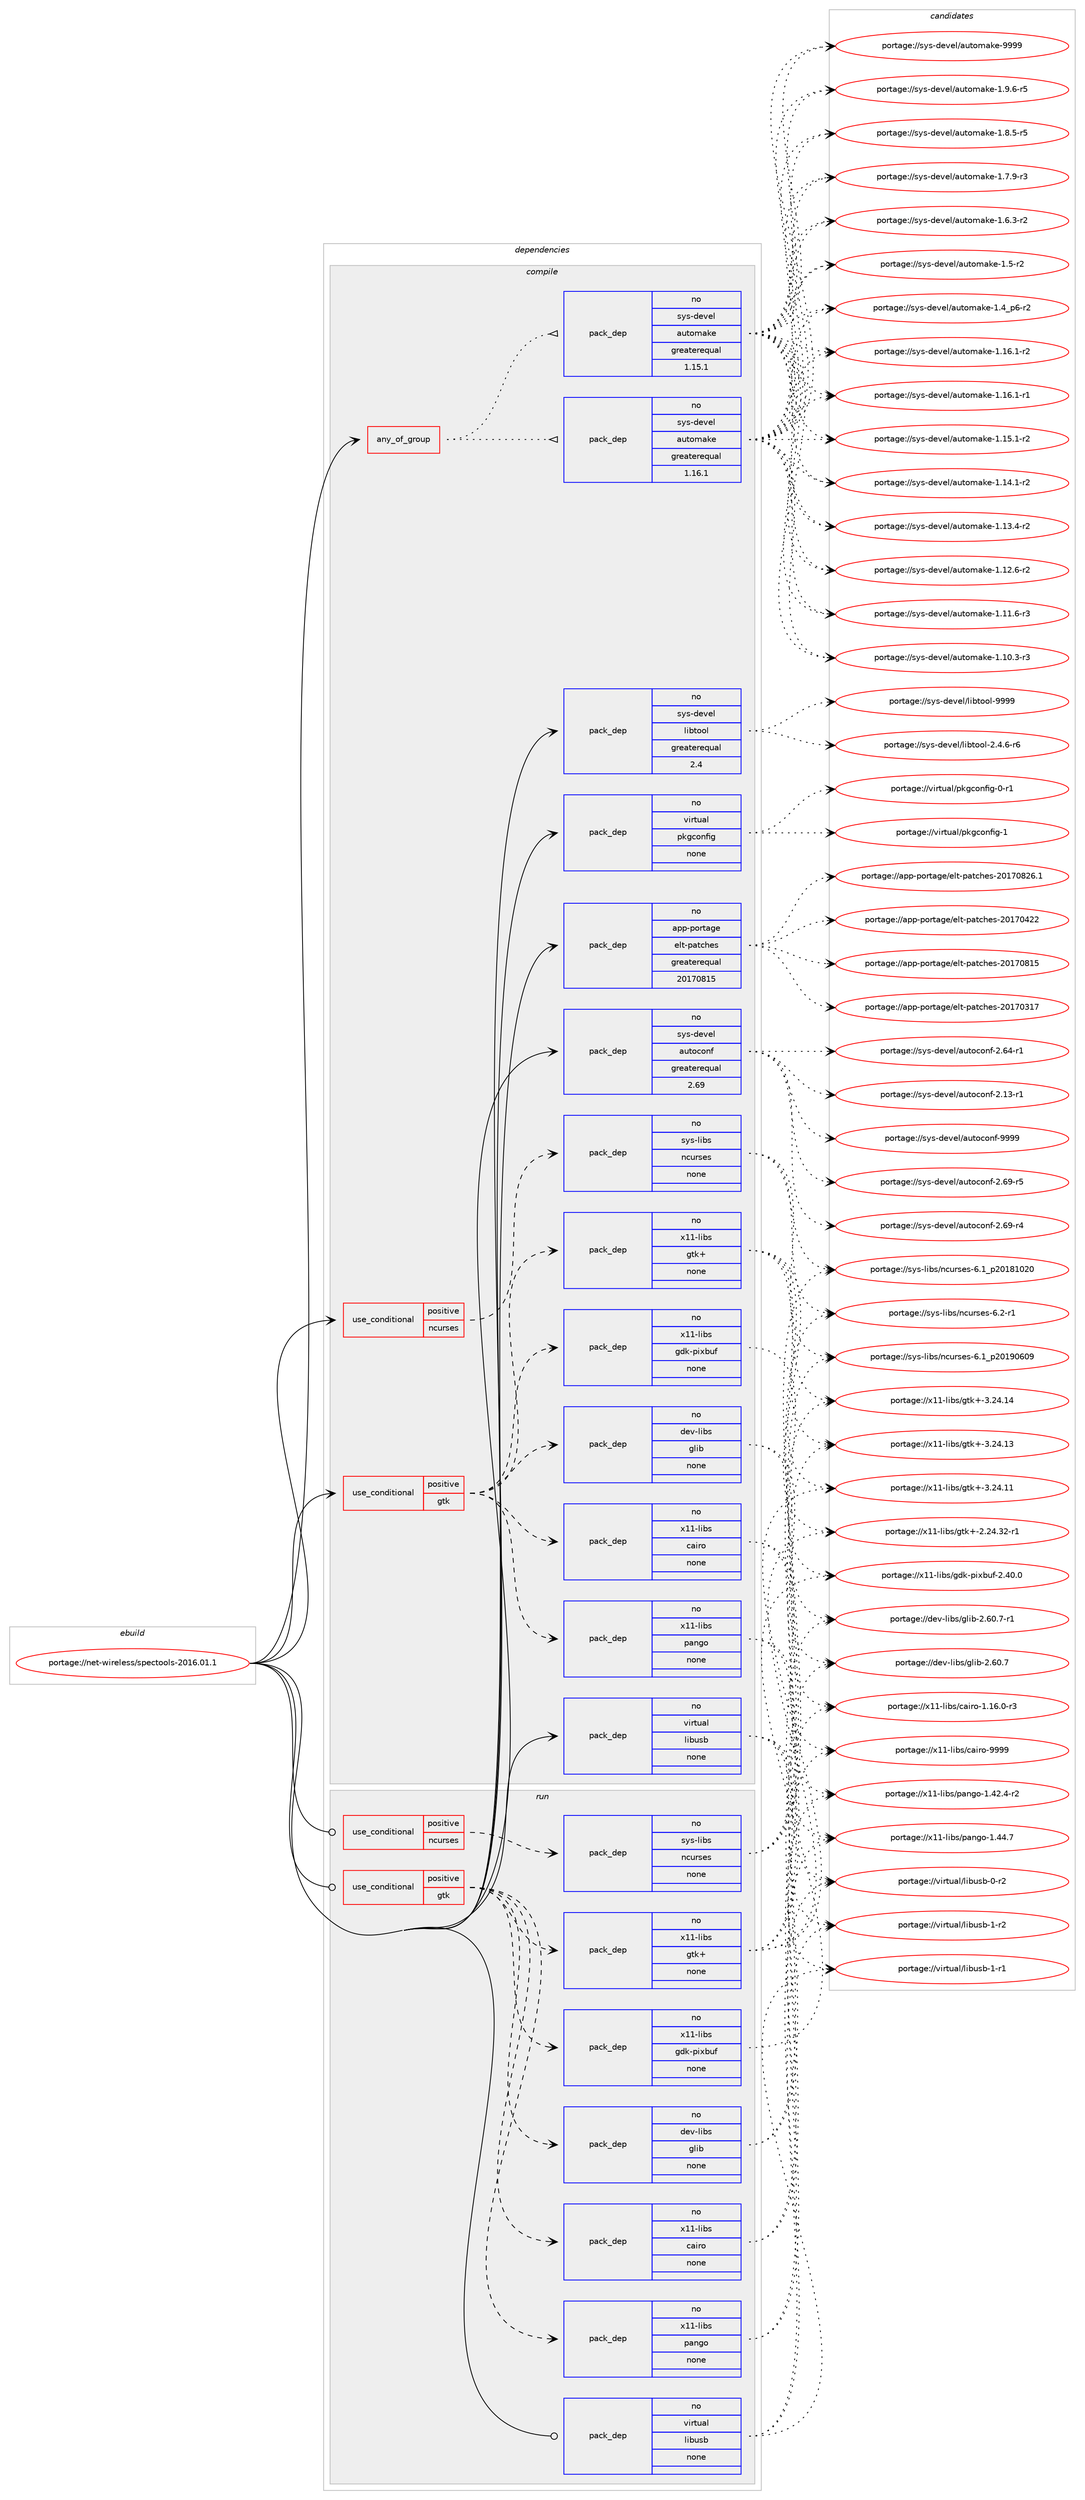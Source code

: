 digraph prolog {

# *************
# Graph options
# *************

newrank=true;
concentrate=true;
compound=true;
graph [rankdir=LR,fontname=Helvetica,fontsize=10,ranksep=1.5];#, ranksep=2.5, nodesep=0.2];
edge  [arrowhead=vee];
node  [fontname=Helvetica,fontsize=10];

# **********
# The ebuild
# **********

subgraph cluster_leftcol {
color=gray;
rank=same;
label=<<i>ebuild</i>>;
id [label="portage://net-wireless/spectools-2016.01.1", color=red, width=4, href="../net-wireless/spectools-2016.01.1.svg"];
}

# ****************
# The dependencies
# ****************

subgraph cluster_midcol {
color=gray;
label=<<i>dependencies</i>>;
subgraph cluster_compile {
fillcolor="#eeeeee";
style=filled;
label=<<i>compile</i>>;
subgraph any1684 {
dependency106167 [label=<<TABLE BORDER="0" CELLBORDER="1" CELLSPACING="0" CELLPADDING="4"><TR><TD CELLPADDING="10">any_of_group</TD></TR></TABLE>>, shape=none, color=red];subgraph pack83614 {
dependency106168 [label=<<TABLE BORDER="0" CELLBORDER="1" CELLSPACING="0" CELLPADDING="4" WIDTH="220"><TR><TD ROWSPAN="6" CELLPADDING="30">pack_dep</TD></TR><TR><TD WIDTH="110">no</TD></TR><TR><TD>sys-devel</TD></TR><TR><TD>automake</TD></TR><TR><TD>greaterequal</TD></TR><TR><TD>1.16.1</TD></TR></TABLE>>, shape=none, color=blue];
}
dependency106167:e -> dependency106168:w [weight=20,style="dotted",arrowhead="oinv"];
subgraph pack83615 {
dependency106169 [label=<<TABLE BORDER="0" CELLBORDER="1" CELLSPACING="0" CELLPADDING="4" WIDTH="220"><TR><TD ROWSPAN="6" CELLPADDING="30">pack_dep</TD></TR><TR><TD WIDTH="110">no</TD></TR><TR><TD>sys-devel</TD></TR><TR><TD>automake</TD></TR><TR><TD>greaterequal</TD></TR><TR><TD>1.15.1</TD></TR></TABLE>>, shape=none, color=blue];
}
dependency106167:e -> dependency106169:w [weight=20,style="dotted",arrowhead="oinv"];
}
id:e -> dependency106167:w [weight=20,style="solid",arrowhead="vee"];
subgraph cond20778 {
dependency106170 [label=<<TABLE BORDER="0" CELLBORDER="1" CELLSPACING="0" CELLPADDING="4"><TR><TD ROWSPAN="3" CELLPADDING="10">use_conditional</TD></TR><TR><TD>positive</TD></TR><TR><TD>gtk</TD></TR></TABLE>>, shape=none, color=red];
subgraph pack83616 {
dependency106171 [label=<<TABLE BORDER="0" CELLBORDER="1" CELLSPACING="0" CELLPADDING="4" WIDTH="220"><TR><TD ROWSPAN="6" CELLPADDING="30">pack_dep</TD></TR><TR><TD WIDTH="110">no</TD></TR><TR><TD>x11-libs</TD></TR><TR><TD>gtk+</TD></TR><TR><TD>none</TD></TR><TR><TD></TD></TR></TABLE>>, shape=none, color=blue];
}
dependency106170:e -> dependency106171:w [weight=20,style="dashed",arrowhead="vee"];
subgraph pack83617 {
dependency106172 [label=<<TABLE BORDER="0" CELLBORDER="1" CELLSPACING="0" CELLPADDING="4" WIDTH="220"><TR><TD ROWSPAN="6" CELLPADDING="30">pack_dep</TD></TR><TR><TD WIDTH="110">no</TD></TR><TR><TD>x11-libs</TD></TR><TR><TD>cairo</TD></TR><TR><TD>none</TD></TR><TR><TD></TD></TR></TABLE>>, shape=none, color=blue];
}
dependency106170:e -> dependency106172:w [weight=20,style="dashed",arrowhead="vee"];
subgraph pack83618 {
dependency106173 [label=<<TABLE BORDER="0" CELLBORDER="1" CELLSPACING="0" CELLPADDING="4" WIDTH="220"><TR><TD ROWSPAN="6" CELLPADDING="30">pack_dep</TD></TR><TR><TD WIDTH="110">no</TD></TR><TR><TD>x11-libs</TD></TR><TR><TD>gdk-pixbuf</TD></TR><TR><TD>none</TD></TR><TR><TD></TD></TR></TABLE>>, shape=none, color=blue];
}
dependency106170:e -> dependency106173:w [weight=20,style="dashed",arrowhead="vee"];
subgraph pack83619 {
dependency106174 [label=<<TABLE BORDER="0" CELLBORDER="1" CELLSPACING="0" CELLPADDING="4" WIDTH="220"><TR><TD ROWSPAN="6" CELLPADDING="30">pack_dep</TD></TR><TR><TD WIDTH="110">no</TD></TR><TR><TD>x11-libs</TD></TR><TR><TD>pango</TD></TR><TR><TD>none</TD></TR><TR><TD></TD></TR></TABLE>>, shape=none, color=blue];
}
dependency106170:e -> dependency106174:w [weight=20,style="dashed",arrowhead="vee"];
subgraph pack83620 {
dependency106175 [label=<<TABLE BORDER="0" CELLBORDER="1" CELLSPACING="0" CELLPADDING="4" WIDTH="220"><TR><TD ROWSPAN="6" CELLPADDING="30">pack_dep</TD></TR><TR><TD WIDTH="110">no</TD></TR><TR><TD>dev-libs</TD></TR><TR><TD>glib</TD></TR><TR><TD>none</TD></TR><TR><TD></TD></TR></TABLE>>, shape=none, color=blue];
}
dependency106170:e -> dependency106175:w [weight=20,style="dashed",arrowhead="vee"];
}
id:e -> dependency106170:w [weight=20,style="solid",arrowhead="vee"];
subgraph cond20779 {
dependency106176 [label=<<TABLE BORDER="0" CELLBORDER="1" CELLSPACING="0" CELLPADDING="4"><TR><TD ROWSPAN="3" CELLPADDING="10">use_conditional</TD></TR><TR><TD>positive</TD></TR><TR><TD>ncurses</TD></TR></TABLE>>, shape=none, color=red];
subgraph pack83621 {
dependency106177 [label=<<TABLE BORDER="0" CELLBORDER="1" CELLSPACING="0" CELLPADDING="4" WIDTH="220"><TR><TD ROWSPAN="6" CELLPADDING="30">pack_dep</TD></TR><TR><TD WIDTH="110">no</TD></TR><TR><TD>sys-libs</TD></TR><TR><TD>ncurses</TD></TR><TR><TD>none</TD></TR><TR><TD></TD></TR></TABLE>>, shape=none, color=blue];
}
dependency106176:e -> dependency106177:w [weight=20,style="dashed",arrowhead="vee"];
}
id:e -> dependency106176:w [weight=20,style="solid",arrowhead="vee"];
subgraph pack83622 {
dependency106178 [label=<<TABLE BORDER="0" CELLBORDER="1" CELLSPACING="0" CELLPADDING="4" WIDTH="220"><TR><TD ROWSPAN="6" CELLPADDING="30">pack_dep</TD></TR><TR><TD WIDTH="110">no</TD></TR><TR><TD>app-portage</TD></TR><TR><TD>elt-patches</TD></TR><TR><TD>greaterequal</TD></TR><TR><TD>20170815</TD></TR></TABLE>>, shape=none, color=blue];
}
id:e -> dependency106178:w [weight=20,style="solid",arrowhead="vee"];
subgraph pack83623 {
dependency106179 [label=<<TABLE BORDER="0" CELLBORDER="1" CELLSPACING="0" CELLPADDING="4" WIDTH="220"><TR><TD ROWSPAN="6" CELLPADDING="30">pack_dep</TD></TR><TR><TD WIDTH="110">no</TD></TR><TR><TD>sys-devel</TD></TR><TR><TD>autoconf</TD></TR><TR><TD>greaterequal</TD></TR><TR><TD>2.69</TD></TR></TABLE>>, shape=none, color=blue];
}
id:e -> dependency106179:w [weight=20,style="solid",arrowhead="vee"];
subgraph pack83624 {
dependency106180 [label=<<TABLE BORDER="0" CELLBORDER="1" CELLSPACING="0" CELLPADDING="4" WIDTH="220"><TR><TD ROWSPAN="6" CELLPADDING="30">pack_dep</TD></TR><TR><TD WIDTH="110">no</TD></TR><TR><TD>sys-devel</TD></TR><TR><TD>libtool</TD></TR><TR><TD>greaterequal</TD></TR><TR><TD>2.4</TD></TR></TABLE>>, shape=none, color=blue];
}
id:e -> dependency106180:w [weight=20,style="solid",arrowhead="vee"];
subgraph pack83625 {
dependency106181 [label=<<TABLE BORDER="0" CELLBORDER="1" CELLSPACING="0" CELLPADDING="4" WIDTH="220"><TR><TD ROWSPAN="6" CELLPADDING="30">pack_dep</TD></TR><TR><TD WIDTH="110">no</TD></TR><TR><TD>virtual</TD></TR><TR><TD>libusb</TD></TR><TR><TD>none</TD></TR><TR><TD></TD></TR></TABLE>>, shape=none, color=blue];
}
id:e -> dependency106181:w [weight=20,style="solid",arrowhead="vee"];
subgraph pack83626 {
dependency106182 [label=<<TABLE BORDER="0" CELLBORDER="1" CELLSPACING="0" CELLPADDING="4" WIDTH="220"><TR><TD ROWSPAN="6" CELLPADDING="30">pack_dep</TD></TR><TR><TD WIDTH="110">no</TD></TR><TR><TD>virtual</TD></TR><TR><TD>pkgconfig</TD></TR><TR><TD>none</TD></TR><TR><TD></TD></TR></TABLE>>, shape=none, color=blue];
}
id:e -> dependency106182:w [weight=20,style="solid",arrowhead="vee"];
}
subgraph cluster_compileandrun {
fillcolor="#eeeeee";
style=filled;
label=<<i>compile and run</i>>;
}
subgraph cluster_run {
fillcolor="#eeeeee";
style=filled;
label=<<i>run</i>>;
subgraph cond20780 {
dependency106183 [label=<<TABLE BORDER="0" CELLBORDER="1" CELLSPACING="0" CELLPADDING="4"><TR><TD ROWSPAN="3" CELLPADDING="10">use_conditional</TD></TR><TR><TD>positive</TD></TR><TR><TD>gtk</TD></TR></TABLE>>, shape=none, color=red];
subgraph pack83627 {
dependency106184 [label=<<TABLE BORDER="0" CELLBORDER="1" CELLSPACING="0" CELLPADDING="4" WIDTH="220"><TR><TD ROWSPAN="6" CELLPADDING="30">pack_dep</TD></TR><TR><TD WIDTH="110">no</TD></TR><TR><TD>x11-libs</TD></TR><TR><TD>gtk+</TD></TR><TR><TD>none</TD></TR><TR><TD></TD></TR></TABLE>>, shape=none, color=blue];
}
dependency106183:e -> dependency106184:w [weight=20,style="dashed",arrowhead="vee"];
subgraph pack83628 {
dependency106185 [label=<<TABLE BORDER="0" CELLBORDER="1" CELLSPACING="0" CELLPADDING="4" WIDTH="220"><TR><TD ROWSPAN="6" CELLPADDING="30">pack_dep</TD></TR><TR><TD WIDTH="110">no</TD></TR><TR><TD>x11-libs</TD></TR><TR><TD>cairo</TD></TR><TR><TD>none</TD></TR><TR><TD></TD></TR></TABLE>>, shape=none, color=blue];
}
dependency106183:e -> dependency106185:w [weight=20,style="dashed",arrowhead="vee"];
subgraph pack83629 {
dependency106186 [label=<<TABLE BORDER="0" CELLBORDER="1" CELLSPACING="0" CELLPADDING="4" WIDTH="220"><TR><TD ROWSPAN="6" CELLPADDING="30">pack_dep</TD></TR><TR><TD WIDTH="110">no</TD></TR><TR><TD>x11-libs</TD></TR><TR><TD>gdk-pixbuf</TD></TR><TR><TD>none</TD></TR><TR><TD></TD></TR></TABLE>>, shape=none, color=blue];
}
dependency106183:e -> dependency106186:w [weight=20,style="dashed",arrowhead="vee"];
subgraph pack83630 {
dependency106187 [label=<<TABLE BORDER="0" CELLBORDER="1" CELLSPACING="0" CELLPADDING="4" WIDTH="220"><TR><TD ROWSPAN="6" CELLPADDING="30">pack_dep</TD></TR><TR><TD WIDTH="110">no</TD></TR><TR><TD>x11-libs</TD></TR><TR><TD>pango</TD></TR><TR><TD>none</TD></TR><TR><TD></TD></TR></TABLE>>, shape=none, color=blue];
}
dependency106183:e -> dependency106187:w [weight=20,style="dashed",arrowhead="vee"];
subgraph pack83631 {
dependency106188 [label=<<TABLE BORDER="0" CELLBORDER="1" CELLSPACING="0" CELLPADDING="4" WIDTH="220"><TR><TD ROWSPAN="6" CELLPADDING="30">pack_dep</TD></TR><TR><TD WIDTH="110">no</TD></TR><TR><TD>dev-libs</TD></TR><TR><TD>glib</TD></TR><TR><TD>none</TD></TR><TR><TD></TD></TR></TABLE>>, shape=none, color=blue];
}
dependency106183:e -> dependency106188:w [weight=20,style="dashed",arrowhead="vee"];
}
id:e -> dependency106183:w [weight=20,style="solid",arrowhead="odot"];
subgraph cond20781 {
dependency106189 [label=<<TABLE BORDER="0" CELLBORDER="1" CELLSPACING="0" CELLPADDING="4"><TR><TD ROWSPAN="3" CELLPADDING="10">use_conditional</TD></TR><TR><TD>positive</TD></TR><TR><TD>ncurses</TD></TR></TABLE>>, shape=none, color=red];
subgraph pack83632 {
dependency106190 [label=<<TABLE BORDER="0" CELLBORDER="1" CELLSPACING="0" CELLPADDING="4" WIDTH="220"><TR><TD ROWSPAN="6" CELLPADDING="30">pack_dep</TD></TR><TR><TD WIDTH="110">no</TD></TR><TR><TD>sys-libs</TD></TR><TR><TD>ncurses</TD></TR><TR><TD>none</TD></TR><TR><TD></TD></TR></TABLE>>, shape=none, color=blue];
}
dependency106189:e -> dependency106190:w [weight=20,style="dashed",arrowhead="vee"];
}
id:e -> dependency106189:w [weight=20,style="solid",arrowhead="odot"];
subgraph pack83633 {
dependency106191 [label=<<TABLE BORDER="0" CELLBORDER="1" CELLSPACING="0" CELLPADDING="4" WIDTH="220"><TR><TD ROWSPAN="6" CELLPADDING="30">pack_dep</TD></TR><TR><TD WIDTH="110">no</TD></TR><TR><TD>virtual</TD></TR><TR><TD>libusb</TD></TR><TR><TD>none</TD></TR><TR><TD></TD></TR></TABLE>>, shape=none, color=blue];
}
id:e -> dependency106191:w [weight=20,style="solid",arrowhead="odot"];
}
}

# **************
# The candidates
# **************

subgraph cluster_choices {
rank=same;
color=gray;
label=<<i>candidates</i>>;

subgraph choice83614 {
color=black;
nodesep=1;
choice115121115451001011181011084797117116111109971071014557575757 [label="portage://sys-devel/automake-9999", color=red, width=4,href="../sys-devel/automake-9999.svg"];
choice115121115451001011181011084797117116111109971071014549465746544511453 [label="portage://sys-devel/automake-1.9.6-r5", color=red, width=4,href="../sys-devel/automake-1.9.6-r5.svg"];
choice115121115451001011181011084797117116111109971071014549465646534511453 [label="portage://sys-devel/automake-1.8.5-r5", color=red, width=4,href="../sys-devel/automake-1.8.5-r5.svg"];
choice115121115451001011181011084797117116111109971071014549465546574511451 [label="portage://sys-devel/automake-1.7.9-r3", color=red, width=4,href="../sys-devel/automake-1.7.9-r3.svg"];
choice115121115451001011181011084797117116111109971071014549465446514511450 [label="portage://sys-devel/automake-1.6.3-r2", color=red, width=4,href="../sys-devel/automake-1.6.3-r2.svg"];
choice11512111545100101118101108479711711611110997107101454946534511450 [label="portage://sys-devel/automake-1.5-r2", color=red, width=4,href="../sys-devel/automake-1.5-r2.svg"];
choice115121115451001011181011084797117116111109971071014549465295112544511450 [label="portage://sys-devel/automake-1.4_p6-r2", color=red, width=4,href="../sys-devel/automake-1.4_p6-r2.svg"];
choice11512111545100101118101108479711711611110997107101454946495446494511450 [label="portage://sys-devel/automake-1.16.1-r2", color=red, width=4,href="../sys-devel/automake-1.16.1-r2.svg"];
choice11512111545100101118101108479711711611110997107101454946495446494511449 [label="portage://sys-devel/automake-1.16.1-r1", color=red, width=4,href="../sys-devel/automake-1.16.1-r1.svg"];
choice11512111545100101118101108479711711611110997107101454946495346494511450 [label="portage://sys-devel/automake-1.15.1-r2", color=red, width=4,href="../sys-devel/automake-1.15.1-r2.svg"];
choice11512111545100101118101108479711711611110997107101454946495246494511450 [label="portage://sys-devel/automake-1.14.1-r2", color=red, width=4,href="../sys-devel/automake-1.14.1-r2.svg"];
choice11512111545100101118101108479711711611110997107101454946495146524511450 [label="portage://sys-devel/automake-1.13.4-r2", color=red, width=4,href="../sys-devel/automake-1.13.4-r2.svg"];
choice11512111545100101118101108479711711611110997107101454946495046544511450 [label="portage://sys-devel/automake-1.12.6-r2", color=red, width=4,href="../sys-devel/automake-1.12.6-r2.svg"];
choice11512111545100101118101108479711711611110997107101454946494946544511451 [label="portage://sys-devel/automake-1.11.6-r3", color=red, width=4,href="../sys-devel/automake-1.11.6-r3.svg"];
choice11512111545100101118101108479711711611110997107101454946494846514511451 [label="portage://sys-devel/automake-1.10.3-r3", color=red, width=4,href="../sys-devel/automake-1.10.3-r3.svg"];
dependency106168:e -> choice115121115451001011181011084797117116111109971071014557575757:w [style=dotted,weight="100"];
dependency106168:e -> choice115121115451001011181011084797117116111109971071014549465746544511453:w [style=dotted,weight="100"];
dependency106168:e -> choice115121115451001011181011084797117116111109971071014549465646534511453:w [style=dotted,weight="100"];
dependency106168:e -> choice115121115451001011181011084797117116111109971071014549465546574511451:w [style=dotted,weight="100"];
dependency106168:e -> choice115121115451001011181011084797117116111109971071014549465446514511450:w [style=dotted,weight="100"];
dependency106168:e -> choice11512111545100101118101108479711711611110997107101454946534511450:w [style=dotted,weight="100"];
dependency106168:e -> choice115121115451001011181011084797117116111109971071014549465295112544511450:w [style=dotted,weight="100"];
dependency106168:e -> choice11512111545100101118101108479711711611110997107101454946495446494511450:w [style=dotted,weight="100"];
dependency106168:e -> choice11512111545100101118101108479711711611110997107101454946495446494511449:w [style=dotted,weight="100"];
dependency106168:e -> choice11512111545100101118101108479711711611110997107101454946495346494511450:w [style=dotted,weight="100"];
dependency106168:e -> choice11512111545100101118101108479711711611110997107101454946495246494511450:w [style=dotted,weight="100"];
dependency106168:e -> choice11512111545100101118101108479711711611110997107101454946495146524511450:w [style=dotted,weight="100"];
dependency106168:e -> choice11512111545100101118101108479711711611110997107101454946495046544511450:w [style=dotted,weight="100"];
dependency106168:e -> choice11512111545100101118101108479711711611110997107101454946494946544511451:w [style=dotted,weight="100"];
dependency106168:e -> choice11512111545100101118101108479711711611110997107101454946494846514511451:w [style=dotted,weight="100"];
}
subgraph choice83615 {
color=black;
nodesep=1;
choice115121115451001011181011084797117116111109971071014557575757 [label="portage://sys-devel/automake-9999", color=red, width=4,href="../sys-devel/automake-9999.svg"];
choice115121115451001011181011084797117116111109971071014549465746544511453 [label="portage://sys-devel/automake-1.9.6-r5", color=red, width=4,href="../sys-devel/automake-1.9.6-r5.svg"];
choice115121115451001011181011084797117116111109971071014549465646534511453 [label="portage://sys-devel/automake-1.8.5-r5", color=red, width=4,href="../sys-devel/automake-1.8.5-r5.svg"];
choice115121115451001011181011084797117116111109971071014549465546574511451 [label="portage://sys-devel/automake-1.7.9-r3", color=red, width=4,href="../sys-devel/automake-1.7.9-r3.svg"];
choice115121115451001011181011084797117116111109971071014549465446514511450 [label="portage://sys-devel/automake-1.6.3-r2", color=red, width=4,href="../sys-devel/automake-1.6.3-r2.svg"];
choice11512111545100101118101108479711711611110997107101454946534511450 [label="portage://sys-devel/automake-1.5-r2", color=red, width=4,href="../sys-devel/automake-1.5-r2.svg"];
choice115121115451001011181011084797117116111109971071014549465295112544511450 [label="portage://sys-devel/automake-1.4_p6-r2", color=red, width=4,href="../sys-devel/automake-1.4_p6-r2.svg"];
choice11512111545100101118101108479711711611110997107101454946495446494511450 [label="portage://sys-devel/automake-1.16.1-r2", color=red, width=4,href="../sys-devel/automake-1.16.1-r2.svg"];
choice11512111545100101118101108479711711611110997107101454946495446494511449 [label="portage://sys-devel/automake-1.16.1-r1", color=red, width=4,href="../sys-devel/automake-1.16.1-r1.svg"];
choice11512111545100101118101108479711711611110997107101454946495346494511450 [label="portage://sys-devel/automake-1.15.1-r2", color=red, width=4,href="../sys-devel/automake-1.15.1-r2.svg"];
choice11512111545100101118101108479711711611110997107101454946495246494511450 [label="portage://sys-devel/automake-1.14.1-r2", color=red, width=4,href="../sys-devel/automake-1.14.1-r2.svg"];
choice11512111545100101118101108479711711611110997107101454946495146524511450 [label="portage://sys-devel/automake-1.13.4-r2", color=red, width=4,href="../sys-devel/automake-1.13.4-r2.svg"];
choice11512111545100101118101108479711711611110997107101454946495046544511450 [label="portage://sys-devel/automake-1.12.6-r2", color=red, width=4,href="../sys-devel/automake-1.12.6-r2.svg"];
choice11512111545100101118101108479711711611110997107101454946494946544511451 [label="portage://sys-devel/automake-1.11.6-r3", color=red, width=4,href="../sys-devel/automake-1.11.6-r3.svg"];
choice11512111545100101118101108479711711611110997107101454946494846514511451 [label="portage://sys-devel/automake-1.10.3-r3", color=red, width=4,href="../sys-devel/automake-1.10.3-r3.svg"];
dependency106169:e -> choice115121115451001011181011084797117116111109971071014557575757:w [style=dotted,weight="100"];
dependency106169:e -> choice115121115451001011181011084797117116111109971071014549465746544511453:w [style=dotted,weight="100"];
dependency106169:e -> choice115121115451001011181011084797117116111109971071014549465646534511453:w [style=dotted,weight="100"];
dependency106169:e -> choice115121115451001011181011084797117116111109971071014549465546574511451:w [style=dotted,weight="100"];
dependency106169:e -> choice115121115451001011181011084797117116111109971071014549465446514511450:w [style=dotted,weight="100"];
dependency106169:e -> choice11512111545100101118101108479711711611110997107101454946534511450:w [style=dotted,weight="100"];
dependency106169:e -> choice115121115451001011181011084797117116111109971071014549465295112544511450:w [style=dotted,weight="100"];
dependency106169:e -> choice11512111545100101118101108479711711611110997107101454946495446494511450:w [style=dotted,weight="100"];
dependency106169:e -> choice11512111545100101118101108479711711611110997107101454946495446494511449:w [style=dotted,weight="100"];
dependency106169:e -> choice11512111545100101118101108479711711611110997107101454946495346494511450:w [style=dotted,weight="100"];
dependency106169:e -> choice11512111545100101118101108479711711611110997107101454946495246494511450:w [style=dotted,weight="100"];
dependency106169:e -> choice11512111545100101118101108479711711611110997107101454946495146524511450:w [style=dotted,weight="100"];
dependency106169:e -> choice11512111545100101118101108479711711611110997107101454946495046544511450:w [style=dotted,weight="100"];
dependency106169:e -> choice11512111545100101118101108479711711611110997107101454946494946544511451:w [style=dotted,weight="100"];
dependency106169:e -> choice11512111545100101118101108479711711611110997107101454946494846514511451:w [style=dotted,weight="100"];
}
subgraph choice83616 {
color=black;
nodesep=1;
choice1204949451081059811547103116107434551465052464952 [label="portage://x11-libs/gtk+-3.24.14", color=red, width=4,href="../x11-libs/gtk+-3.24.14.svg"];
choice1204949451081059811547103116107434551465052464951 [label="portage://x11-libs/gtk+-3.24.13", color=red, width=4,href="../x11-libs/gtk+-3.24.13.svg"];
choice1204949451081059811547103116107434551465052464949 [label="portage://x11-libs/gtk+-3.24.11", color=red, width=4,href="../x11-libs/gtk+-3.24.11.svg"];
choice12049494510810598115471031161074345504650524651504511449 [label="portage://x11-libs/gtk+-2.24.32-r1", color=red, width=4,href="../x11-libs/gtk+-2.24.32-r1.svg"];
dependency106171:e -> choice1204949451081059811547103116107434551465052464952:w [style=dotted,weight="100"];
dependency106171:e -> choice1204949451081059811547103116107434551465052464951:w [style=dotted,weight="100"];
dependency106171:e -> choice1204949451081059811547103116107434551465052464949:w [style=dotted,weight="100"];
dependency106171:e -> choice12049494510810598115471031161074345504650524651504511449:w [style=dotted,weight="100"];
}
subgraph choice83617 {
color=black;
nodesep=1;
choice120494945108105981154799971051141114557575757 [label="portage://x11-libs/cairo-9999", color=red, width=4,href="../x11-libs/cairo-9999.svg"];
choice12049494510810598115479997105114111454946495446484511451 [label="portage://x11-libs/cairo-1.16.0-r3", color=red, width=4,href="../x11-libs/cairo-1.16.0-r3.svg"];
dependency106172:e -> choice120494945108105981154799971051141114557575757:w [style=dotted,weight="100"];
dependency106172:e -> choice12049494510810598115479997105114111454946495446484511451:w [style=dotted,weight="100"];
}
subgraph choice83618 {
color=black;
nodesep=1;
choice1204949451081059811547103100107451121051209811710245504652484648 [label="portage://x11-libs/gdk-pixbuf-2.40.0", color=red, width=4,href="../x11-libs/gdk-pixbuf-2.40.0.svg"];
dependency106173:e -> choice1204949451081059811547103100107451121051209811710245504652484648:w [style=dotted,weight="100"];
}
subgraph choice83619 {
color=black;
nodesep=1;
choice12049494510810598115471129711010311145494652524655 [label="portage://x11-libs/pango-1.44.7", color=red, width=4,href="../x11-libs/pango-1.44.7.svg"];
choice120494945108105981154711297110103111454946525046524511450 [label="portage://x11-libs/pango-1.42.4-r2", color=red, width=4,href="../x11-libs/pango-1.42.4-r2.svg"];
dependency106174:e -> choice12049494510810598115471129711010311145494652524655:w [style=dotted,weight="100"];
dependency106174:e -> choice120494945108105981154711297110103111454946525046524511450:w [style=dotted,weight="100"];
}
subgraph choice83620 {
color=black;
nodesep=1;
choice10010111845108105981154710310810598455046544846554511449 [label="portage://dev-libs/glib-2.60.7-r1", color=red, width=4,href="../dev-libs/glib-2.60.7-r1.svg"];
choice1001011184510810598115471031081059845504654484655 [label="portage://dev-libs/glib-2.60.7", color=red, width=4,href="../dev-libs/glib-2.60.7.svg"];
dependency106175:e -> choice10010111845108105981154710310810598455046544846554511449:w [style=dotted,weight="100"];
dependency106175:e -> choice1001011184510810598115471031081059845504654484655:w [style=dotted,weight="100"];
}
subgraph choice83621 {
color=black;
nodesep=1;
choice11512111545108105981154711099117114115101115455446504511449 [label="portage://sys-libs/ncurses-6.2-r1", color=red, width=4,href="../sys-libs/ncurses-6.2-r1.svg"];
choice1151211154510810598115471109911711411510111545544649951125048495748544857 [label="portage://sys-libs/ncurses-6.1_p20190609", color=red, width=4,href="../sys-libs/ncurses-6.1_p20190609.svg"];
choice1151211154510810598115471109911711411510111545544649951125048495649485048 [label="portage://sys-libs/ncurses-6.1_p20181020", color=red, width=4,href="../sys-libs/ncurses-6.1_p20181020.svg"];
dependency106177:e -> choice11512111545108105981154711099117114115101115455446504511449:w [style=dotted,weight="100"];
dependency106177:e -> choice1151211154510810598115471109911711411510111545544649951125048495748544857:w [style=dotted,weight="100"];
dependency106177:e -> choice1151211154510810598115471109911711411510111545544649951125048495649485048:w [style=dotted,weight="100"];
}
subgraph choice83622 {
color=black;
nodesep=1;
choice971121124511211111411697103101471011081164511297116991041011154550484955485650544649 [label="portage://app-portage/elt-patches-20170826.1", color=red, width=4,href="../app-portage/elt-patches-20170826.1.svg"];
choice97112112451121111141169710310147101108116451129711699104101115455048495548564953 [label="portage://app-portage/elt-patches-20170815", color=red, width=4,href="../app-portage/elt-patches-20170815.svg"];
choice97112112451121111141169710310147101108116451129711699104101115455048495548525050 [label="portage://app-portage/elt-patches-20170422", color=red, width=4,href="../app-portage/elt-patches-20170422.svg"];
choice97112112451121111141169710310147101108116451129711699104101115455048495548514955 [label="portage://app-portage/elt-patches-20170317", color=red, width=4,href="../app-portage/elt-patches-20170317.svg"];
dependency106178:e -> choice971121124511211111411697103101471011081164511297116991041011154550484955485650544649:w [style=dotted,weight="100"];
dependency106178:e -> choice97112112451121111141169710310147101108116451129711699104101115455048495548564953:w [style=dotted,weight="100"];
dependency106178:e -> choice97112112451121111141169710310147101108116451129711699104101115455048495548525050:w [style=dotted,weight="100"];
dependency106178:e -> choice97112112451121111141169710310147101108116451129711699104101115455048495548514955:w [style=dotted,weight="100"];
}
subgraph choice83623 {
color=black;
nodesep=1;
choice115121115451001011181011084797117116111991111101024557575757 [label="portage://sys-devel/autoconf-9999", color=red, width=4,href="../sys-devel/autoconf-9999.svg"];
choice1151211154510010111810110847971171161119911111010245504654574511453 [label="portage://sys-devel/autoconf-2.69-r5", color=red, width=4,href="../sys-devel/autoconf-2.69-r5.svg"];
choice1151211154510010111810110847971171161119911111010245504654574511452 [label="portage://sys-devel/autoconf-2.69-r4", color=red, width=4,href="../sys-devel/autoconf-2.69-r4.svg"];
choice1151211154510010111810110847971171161119911111010245504654524511449 [label="portage://sys-devel/autoconf-2.64-r1", color=red, width=4,href="../sys-devel/autoconf-2.64-r1.svg"];
choice1151211154510010111810110847971171161119911111010245504649514511449 [label="portage://sys-devel/autoconf-2.13-r1", color=red, width=4,href="../sys-devel/autoconf-2.13-r1.svg"];
dependency106179:e -> choice115121115451001011181011084797117116111991111101024557575757:w [style=dotted,weight="100"];
dependency106179:e -> choice1151211154510010111810110847971171161119911111010245504654574511453:w [style=dotted,weight="100"];
dependency106179:e -> choice1151211154510010111810110847971171161119911111010245504654574511452:w [style=dotted,weight="100"];
dependency106179:e -> choice1151211154510010111810110847971171161119911111010245504654524511449:w [style=dotted,weight="100"];
dependency106179:e -> choice1151211154510010111810110847971171161119911111010245504649514511449:w [style=dotted,weight="100"];
}
subgraph choice83624 {
color=black;
nodesep=1;
choice1151211154510010111810110847108105981161111111084557575757 [label="portage://sys-devel/libtool-9999", color=red, width=4,href="../sys-devel/libtool-9999.svg"];
choice1151211154510010111810110847108105981161111111084550465246544511454 [label="portage://sys-devel/libtool-2.4.6-r6", color=red, width=4,href="../sys-devel/libtool-2.4.6-r6.svg"];
dependency106180:e -> choice1151211154510010111810110847108105981161111111084557575757:w [style=dotted,weight="100"];
dependency106180:e -> choice1151211154510010111810110847108105981161111111084550465246544511454:w [style=dotted,weight="100"];
}
subgraph choice83625 {
color=black;
nodesep=1;
choice1181051141161179710847108105981171159845494511450 [label="portage://virtual/libusb-1-r2", color=red, width=4,href="../virtual/libusb-1-r2.svg"];
choice1181051141161179710847108105981171159845494511449 [label="portage://virtual/libusb-1-r1", color=red, width=4,href="../virtual/libusb-1-r1.svg"];
choice1181051141161179710847108105981171159845484511450 [label="portage://virtual/libusb-0-r2", color=red, width=4,href="../virtual/libusb-0-r2.svg"];
dependency106181:e -> choice1181051141161179710847108105981171159845494511450:w [style=dotted,weight="100"];
dependency106181:e -> choice1181051141161179710847108105981171159845494511449:w [style=dotted,weight="100"];
dependency106181:e -> choice1181051141161179710847108105981171159845484511450:w [style=dotted,weight="100"];
}
subgraph choice83626 {
color=black;
nodesep=1;
choice1181051141161179710847112107103991111101021051034549 [label="portage://virtual/pkgconfig-1", color=red, width=4,href="../virtual/pkgconfig-1.svg"];
choice11810511411611797108471121071039911111010210510345484511449 [label="portage://virtual/pkgconfig-0-r1", color=red, width=4,href="../virtual/pkgconfig-0-r1.svg"];
dependency106182:e -> choice1181051141161179710847112107103991111101021051034549:w [style=dotted,weight="100"];
dependency106182:e -> choice11810511411611797108471121071039911111010210510345484511449:w [style=dotted,weight="100"];
}
subgraph choice83627 {
color=black;
nodesep=1;
choice1204949451081059811547103116107434551465052464952 [label="portage://x11-libs/gtk+-3.24.14", color=red, width=4,href="../x11-libs/gtk+-3.24.14.svg"];
choice1204949451081059811547103116107434551465052464951 [label="portage://x11-libs/gtk+-3.24.13", color=red, width=4,href="../x11-libs/gtk+-3.24.13.svg"];
choice1204949451081059811547103116107434551465052464949 [label="portage://x11-libs/gtk+-3.24.11", color=red, width=4,href="../x11-libs/gtk+-3.24.11.svg"];
choice12049494510810598115471031161074345504650524651504511449 [label="portage://x11-libs/gtk+-2.24.32-r1", color=red, width=4,href="../x11-libs/gtk+-2.24.32-r1.svg"];
dependency106184:e -> choice1204949451081059811547103116107434551465052464952:w [style=dotted,weight="100"];
dependency106184:e -> choice1204949451081059811547103116107434551465052464951:w [style=dotted,weight="100"];
dependency106184:e -> choice1204949451081059811547103116107434551465052464949:w [style=dotted,weight="100"];
dependency106184:e -> choice12049494510810598115471031161074345504650524651504511449:w [style=dotted,weight="100"];
}
subgraph choice83628 {
color=black;
nodesep=1;
choice120494945108105981154799971051141114557575757 [label="portage://x11-libs/cairo-9999", color=red, width=4,href="../x11-libs/cairo-9999.svg"];
choice12049494510810598115479997105114111454946495446484511451 [label="portage://x11-libs/cairo-1.16.0-r3", color=red, width=4,href="../x11-libs/cairo-1.16.0-r3.svg"];
dependency106185:e -> choice120494945108105981154799971051141114557575757:w [style=dotted,weight="100"];
dependency106185:e -> choice12049494510810598115479997105114111454946495446484511451:w [style=dotted,weight="100"];
}
subgraph choice83629 {
color=black;
nodesep=1;
choice1204949451081059811547103100107451121051209811710245504652484648 [label="portage://x11-libs/gdk-pixbuf-2.40.0", color=red, width=4,href="../x11-libs/gdk-pixbuf-2.40.0.svg"];
dependency106186:e -> choice1204949451081059811547103100107451121051209811710245504652484648:w [style=dotted,weight="100"];
}
subgraph choice83630 {
color=black;
nodesep=1;
choice12049494510810598115471129711010311145494652524655 [label="portage://x11-libs/pango-1.44.7", color=red, width=4,href="../x11-libs/pango-1.44.7.svg"];
choice120494945108105981154711297110103111454946525046524511450 [label="portage://x11-libs/pango-1.42.4-r2", color=red, width=4,href="../x11-libs/pango-1.42.4-r2.svg"];
dependency106187:e -> choice12049494510810598115471129711010311145494652524655:w [style=dotted,weight="100"];
dependency106187:e -> choice120494945108105981154711297110103111454946525046524511450:w [style=dotted,weight="100"];
}
subgraph choice83631 {
color=black;
nodesep=1;
choice10010111845108105981154710310810598455046544846554511449 [label="portage://dev-libs/glib-2.60.7-r1", color=red, width=4,href="../dev-libs/glib-2.60.7-r1.svg"];
choice1001011184510810598115471031081059845504654484655 [label="portage://dev-libs/glib-2.60.7", color=red, width=4,href="../dev-libs/glib-2.60.7.svg"];
dependency106188:e -> choice10010111845108105981154710310810598455046544846554511449:w [style=dotted,weight="100"];
dependency106188:e -> choice1001011184510810598115471031081059845504654484655:w [style=dotted,weight="100"];
}
subgraph choice83632 {
color=black;
nodesep=1;
choice11512111545108105981154711099117114115101115455446504511449 [label="portage://sys-libs/ncurses-6.2-r1", color=red, width=4,href="../sys-libs/ncurses-6.2-r1.svg"];
choice1151211154510810598115471109911711411510111545544649951125048495748544857 [label="portage://sys-libs/ncurses-6.1_p20190609", color=red, width=4,href="../sys-libs/ncurses-6.1_p20190609.svg"];
choice1151211154510810598115471109911711411510111545544649951125048495649485048 [label="portage://sys-libs/ncurses-6.1_p20181020", color=red, width=4,href="../sys-libs/ncurses-6.1_p20181020.svg"];
dependency106190:e -> choice11512111545108105981154711099117114115101115455446504511449:w [style=dotted,weight="100"];
dependency106190:e -> choice1151211154510810598115471109911711411510111545544649951125048495748544857:w [style=dotted,weight="100"];
dependency106190:e -> choice1151211154510810598115471109911711411510111545544649951125048495649485048:w [style=dotted,weight="100"];
}
subgraph choice83633 {
color=black;
nodesep=1;
choice1181051141161179710847108105981171159845494511450 [label="portage://virtual/libusb-1-r2", color=red, width=4,href="../virtual/libusb-1-r2.svg"];
choice1181051141161179710847108105981171159845494511449 [label="portage://virtual/libusb-1-r1", color=red, width=4,href="../virtual/libusb-1-r1.svg"];
choice1181051141161179710847108105981171159845484511450 [label="portage://virtual/libusb-0-r2", color=red, width=4,href="../virtual/libusb-0-r2.svg"];
dependency106191:e -> choice1181051141161179710847108105981171159845494511450:w [style=dotted,weight="100"];
dependency106191:e -> choice1181051141161179710847108105981171159845494511449:w [style=dotted,weight="100"];
dependency106191:e -> choice1181051141161179710847108105981171159845484511450:w [style=dotted,weight="100"];
}
}

}
